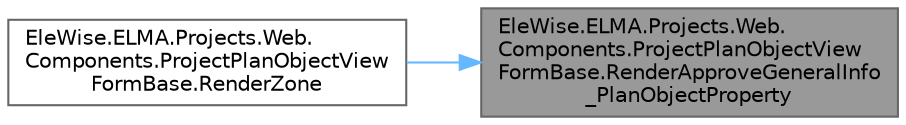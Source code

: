 digraph "EleWise.ELMA.Projects.Web.Components.ProjectPlanObjectViewFormBase.RenderApproveGeneralInfo_PlanObjectProperty"
{
 // LATEX_PDF_SIZE
  bgcolor="transparent";
  edge [fontname=Helvetica,fontsize=10,labelfontname=Helvetica,labelfontsize=10];
  node [fontname=Helvetica,fontsize=10,shape=box,height=0.2,width=0.4];
  rankdir="RL";
  Node1 [id="Node000001",label="EleWise.ELMA.Projects.Web.\lComponents.ProjectPlanObjectView\lFormBase.RenderApproveGeneralInfo\l_PlanObjectProperty",height=0.2,width=0.4,color="gray40", fillcolor="grey60", style="filled", fontcolor="black",tooltip="Вывести разметку объекта плана."];
  Node1 -> Node2 [id="edge1_Node000001_Node000002",dir="back",color="steelblue1",style="solid",tooltip=" "];
  Node2 [id="Node000002",label="EleWise.ELMA.Projects.Web.\lComponents.ProjectPlanObjectView\lFormBase.RenderZone",height=0.2,width=0.4,color="grey40", fillcolor="white", style="filled",URL="$class_ele_wise_1_1_e_l_m_a_1_1_projects_1_1_web_1_1_components_1_1_project_plan_object_view_form_base.html#ac68d5d1bbd8481e31db74e38936ebeed",tooltip=" "];
}
